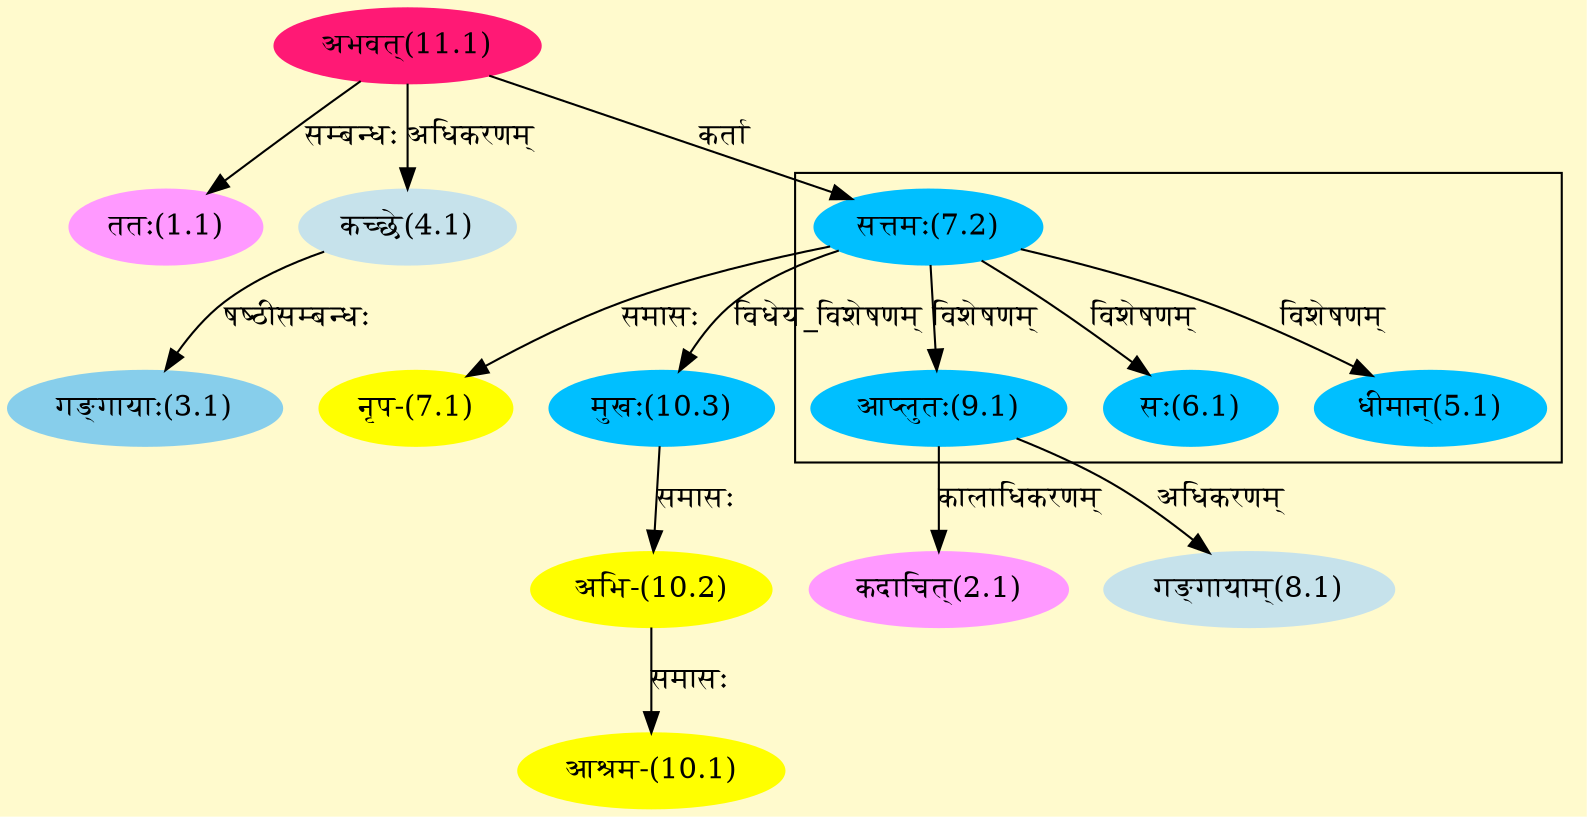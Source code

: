 digraph G{
rankdir=BT;
 compound=true;
 bgcolor="lemonchiffon1";

subgraph cluster_1{
Node5_1 [style=filled, color="#00BFFF" label = "धीमान्(5.1)"]
Node7_2 [style=filled, color="#00BFFF" label = "सत्तमः(7.2)"]
Node6_1 [style=filled, color="#00BFFF" label = "सः(6.1)"]
Node9_1 [style=filled, color="#00BFFF" label = "आप्लुतः(9.1)"]

}
Node1_1 [style=filled, color="#FF99FF" label = "ततः(1.1)"]
Node11_1 [style=filled, color="#FF1975" label = "अभवत्(11.1)"]
Node2_1 [style=filled, color="#FF99FF" label = "कदाचित्(2.1)"]
Node9_1 [style=filled, color="#00BFFF" label = "आप्लुतः(9.1)"]
Node3_1 [style=filled, color="#87CEEB" label = "गङ्गायाः(3.1)"]
Node4_1 [style=filled, color="#C6E2EB" label = "कच्छे(4.1)"]
Node7_1 [style=filled, color="#FFFF00" label = "नृप-(7.1)"]
Node7_2 [style=filled, color="#00BFFF" label = "सत्तमः(7.2)"]
Node8_1 [style=filled, color="#C6E2EB" label = "गङ्गायाम्(8.1)"]
Node10_1 [style=filled, color="#FFFF00" label = "आश्रम-(10.1)"]
Node10_2 [style=filled, color="#FFFF00" label = "अभि-(10.2)"]
Node10_3 [style=filled, color="#00BFFF" label = "मुखः(10.3)"]
/* Start of Relations section */

Node1_1 -> Node11_1 [  label="सम्बन्धः"  dir="back" ]
Node2_1 -> Node9_1 [  label="कालाधिकरणम्"  dir="back" ]
Node3_1 -> Node4_1 [  label="षष्ठीसम्बन्धः"  dir="back" ]
Node4_1 -> Node11_1 [  label="अधिकरणम्"  dir="back" ]
Node5_1 -> Node7_2 [  label="विशेषणम्"  dir="back" ]
Node6_1 -> Node7_2 [  label="विशेषणम्"  dir="back" ]
Node7_1 -> Node7_2 [  label="समासः"  dir="back" ]
Node7_2 -> Node11_1 [  label="कर्ता"  dir="back" ]
Node8_1 -> Node9_1 [  label="अधिकरणम्"  dir="back" ]
Node9_1 -> Node7_2 [  label="विशेषणम्"  dir="back" ]
Node10_1 -> Node10_2 [  label="समासः"  dir="back" ]
Node10_2 -> Node10_3 [  label="समासः"  dir="back" ]
Node10_3 -> Node7_2 [  label="विधेय_विशेषणम्"  dir="back" ]
}
